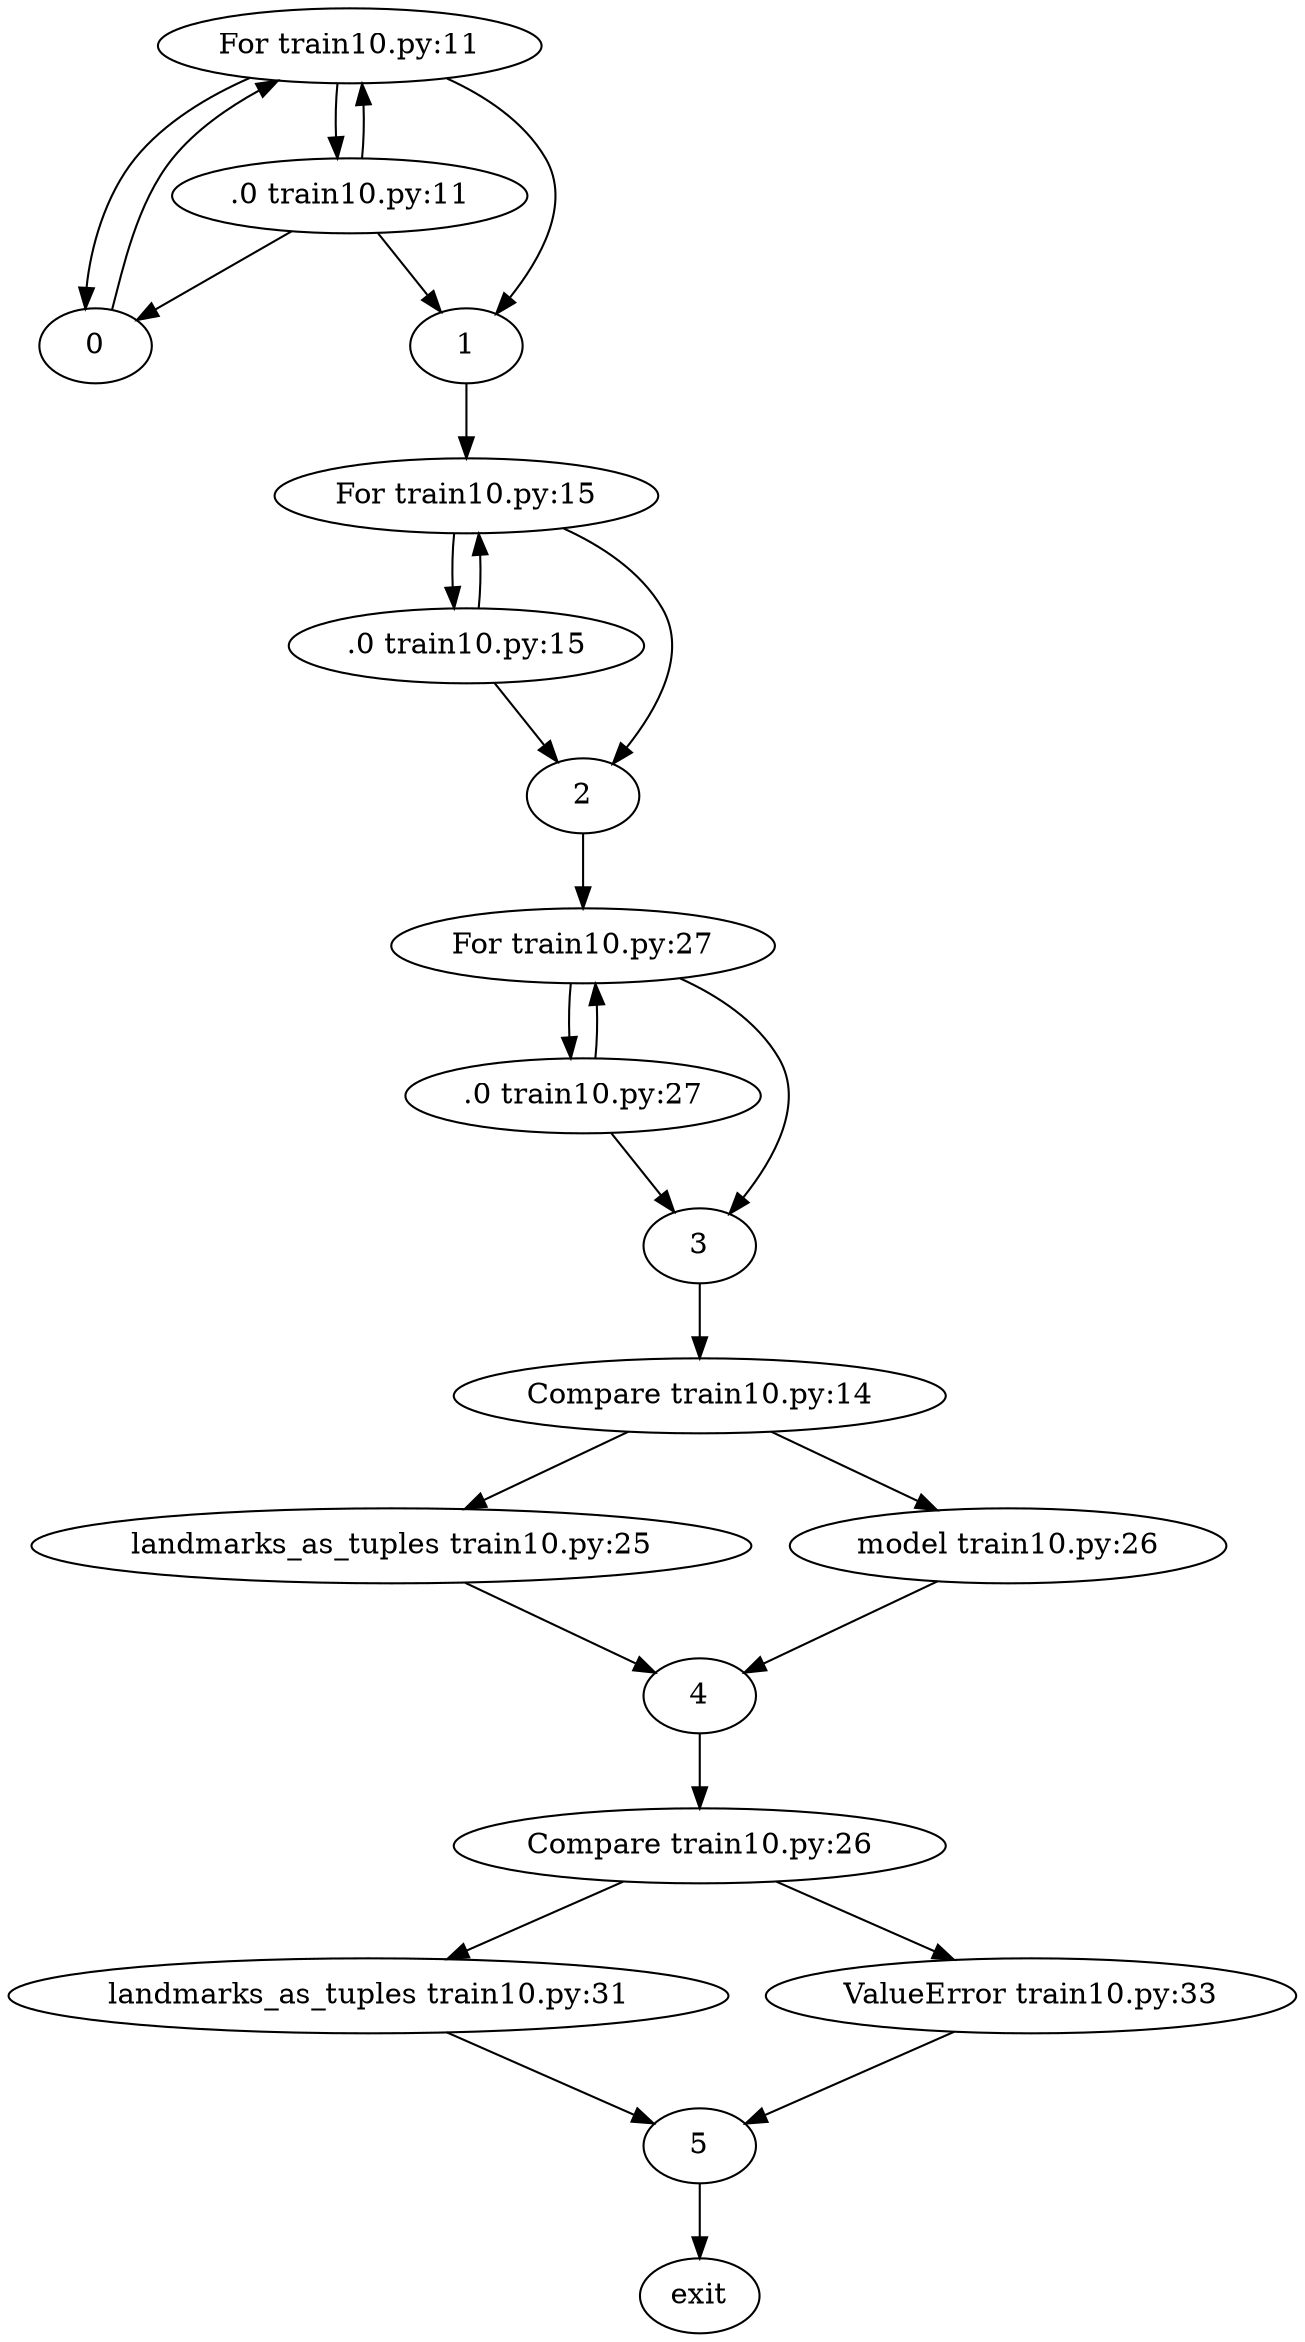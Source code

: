 strict digraph {"For train10.py:11" -> ".0 train10.py:11"
-> "0"
".0 train10.py:11" -> "For train10.py:11"
-> "0"
->
"For train10.py:11" -> ".0 train10.py:11"
-> "1"
".0 train10.py:11" -> "For train10.py:11"
-> "1"
->
"For train10.py:15" -> ".0 train10.py:15"
-> "2"
".0 train10.py:15" -> "For train10.py:15"
-> "2"
->
"For train10.py:27" -> ".0 train10.py:27"
-> "3"
".0 train10.py:27" -> "For train10.py:27"
-> "3"
->
"Compare train10.py:14" -> "landmarks_as_tuples train10.py:25"
-> "4"
"Compare train10.py:14" -> "model train10.py:26"
-> "4"
->
"Compare train10.py:26" -> "landmarks_as_tuples train10.py:31"
-> "5"
"Compare train10.py:26" -> "ValueError train10.py:33"
-> "5"
->
exit
}